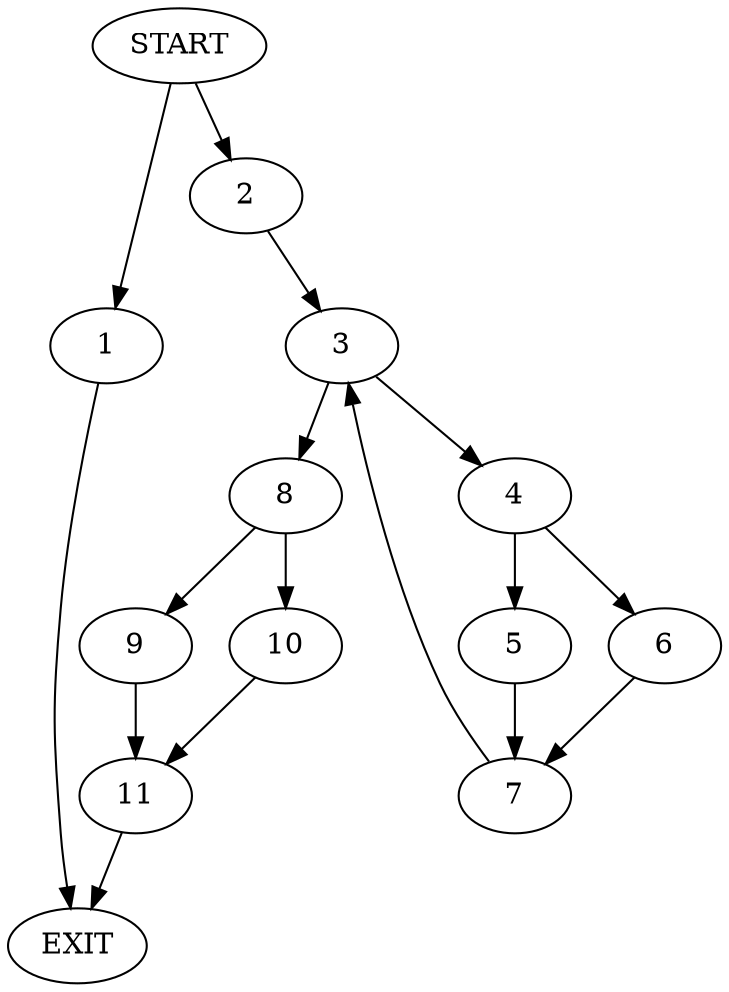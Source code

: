 digraph { 
0 [label="START"];
1;
2;
3;
4;
5;
6;
7;
8;
9;
10;
11;
12[label="EXIT"];
0 -> 1;
0 -> 2;
1 -> 12;
2 -> 3;
3 -> 4;
3 -> 8;
4 -> 5;
4 -> 6;
5 -> 7;
6 -> 7;
7 -> 3;
8 -> 9;
8 -> 10;
9 -> 11;
10 -> 11;
11 -> 12;
}